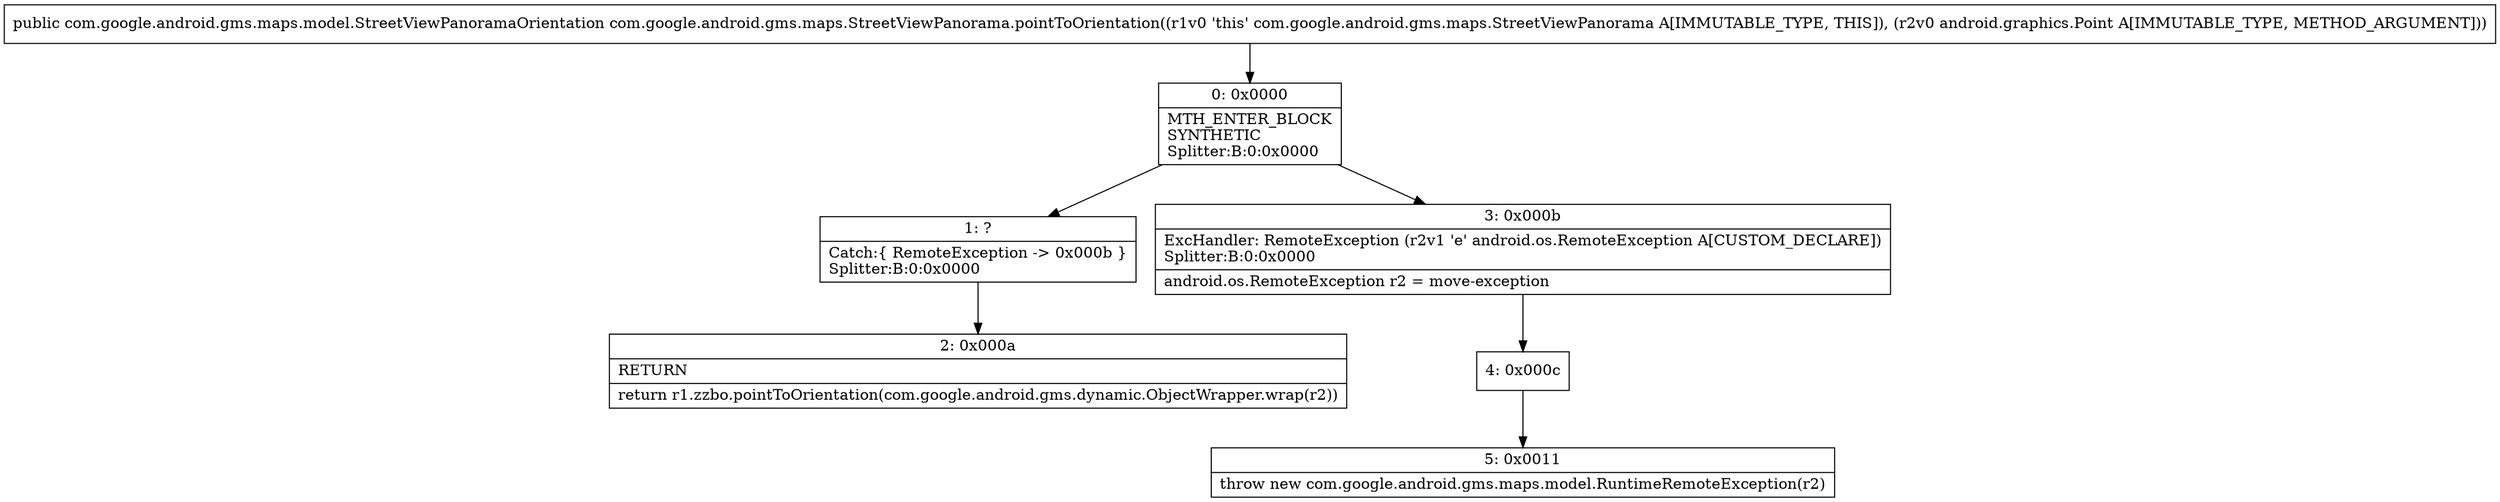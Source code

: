 digraph "CFG forcom.google.android.gms.maps.StreetViewPanorama.pointToOrientation(Landroid\/graphics\/Point;)Lcom\/google\/android\/gms\/maps\/model\/StreetViewPanoramaOrientation;" {
Node_0 [shape=record,label="{0\:\ 0x0000|MTH_ENTER_BLOCK\lSYNTHETIC\lSplitter:B:0:0x0000\l}"];
Node_1 [shape=record,label="{1\:\ ?|Catch:\{ RemoteException \-\> 0x000b \}\lSplitter:B:0:0x0000\l}"];
Node_2 [shape=record,label="{2\:\ 0x000a|RETURN\l|return r1.zzbo.pointToOrientation(com.google.android.gms.dynamic.ObjectWrapper.wrap(r2))\l}"];
Node_3 [shape=record,label="{3\:\ 0x000b|ExcHandler: RemoteException (r2v1 'e' android.os.RemoteException A[CUSTOM_DECLARE])\lSplitter:B:0:0x0000\l|android.os.RemoteException r2 = move\-exception\l}"];
Node_4 [shape=record,label="{4\:\ 0x000c}"];
Node_5 [shape=record,label="{5\:\ 0x0011|throw new com.google.android.gms.maps.model.RuntimeRemoteException(r2)\l}"];
MethodNode[shape=record,label="{public com.google.android.gms.maps.model.StreetViewPanoramaOrientation com.google.android.gms.maps.StreetViewPanorama.pointToOrientation((r1v0 'this' com.google.android.gms.maps.StreetViewPanorama A[IMMUTABLE_TYPE, THIS]), (r2v0 android.graphics.Point A[IMMUTABLE_TYPE, METHOD_ARGUMENT])) }"];
MethodNode -> Node_0;
Node_0 -> Node_1;
Node_0 -> Node_3;
Node_1 -> Node_2;
Node_3 -> Node_4;
Node_4 -> Node_5;
}

